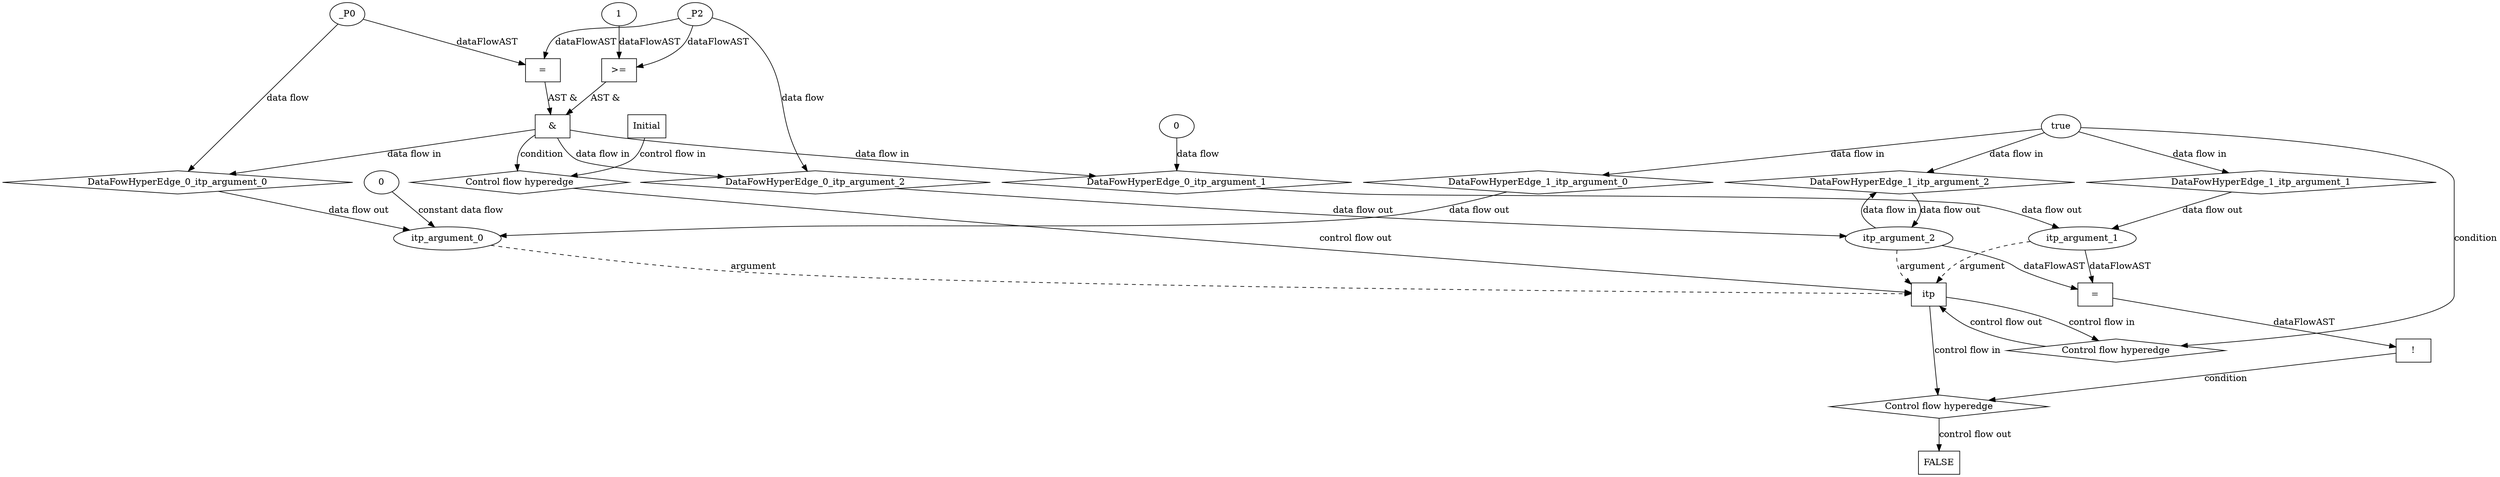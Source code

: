 digraph dag {
"itp" [label="itp" nodeName="itp" class=cfn  shape="rect"];
FALSE [label="FALSE" nodeName=FALSE class=cfn  shape="rect"];
Initial [label="Initial" nodeName=Initial class=cfn  shape="rect"];
ControlFowHyperEdge_0 [label="Control flow hyperedge" nodeName=ControlFowHyperEdge_0 class=controlFlowHyperEdge shape="diamond"];
"Initial" -> ControlFowHyperEdge_0 [label="control flow in"]
ControlFowHyperEdge_0 -> "itp" [label="control flow out"]
ControlFowHyperEdge_1 [label="Control flow hyperedge" nodeName=ControlFowHyperEdge_1 class=controlFlowHyperEdge shape="diamond"];
"itp" -> ControlFowHyperEdge_1 [label="control flow in"]
ControlFowHyperEdge_1 -> "itp" [label="control flow out"]
ControlFowHyperEdge_2 [label="Control flow hyperedge" nodeName=ControlFowHyperEdge_2 class=controlFlowHyperEdge shape="diamond"];
"itp" -> ControlFowHyperEdge_2 [label="control flow in"]
ControlFowHyperEdge_2 -> "FALSE" [label="control flow out"]
"itp_argument_0" [label="itp_argument_0" nodeName=argument0 class=argument  head="itp" shape="oval"];
"itp_argument_0" -> "itp"[label="argument" style="dashed"]
"itp_argument_1" [label="itp_argument_1" nodeName=argument1 class=argument  head="itp" shape="oval"];
"itp_argument_1" -> "itp"[label="argument" style="dashed"]
"itp_argument_2" [label="itp_argument_2" nodeName=argument2 class=argument  head="itp" shape="oval"];
"itp_argument_2" -> "itp"[label="argument" style="dashed"]

"xxxitp___Initial_0xxx_and" [label="&" nodeName="xxxitp___Initial_0xxx_and" class=Operator shape="rect"];
"xxxitp___Initial_0xxxguard_0_node_0" [label=">=" nodeName="xxxitp___Initial_0xxxguard_0_node_0" class=Operator  shape="rect"];
"xxxitp___Initial_0xxxguard_0_node_2" [label="1" nodeName="xxxitp___Initial_0xxxguard_0_node_2" class=Literal ];
"xxxitp___Initial_0xxxdataFlow2_node_0" -> "xxxitp___Initial_0xxxguard_0_node_0"[label="dataFlowAST"]
"xxxitp___Initial_0xxxguard_0_node_2" -> "xxxitp___Initial_0xxxguard_0_node_0"[label="dataFlowAST"]

"xxxitp___Initial_0xxxguard_0_node_0" -> "xxxitp___Initial_0xxx_and" [label="AST &"];
"xxxitp___Initial_0xxxguard1_node_0" [label="=" nodeName="xxxitp___Initial_0xxxguard1_node_0" class=Operator  shape="rect"];
"xxxitp___Initial_0xxxdataFlow_0_node_0" -> "xxxitp___Initial_0xxxguard1_node_0"[label="dataFlowAST"]
"xxxitp___Initial_0xxxdataFlow2_node_0" -> "xxxitp___Initial_0xxxguard1_node_0"[label="dataFlowAST"]

"xxxitp___Initial_0xxxguard1_node_0" -> "xxxitp___Initial_0xxx_and" [label="AST &"];
"xxxitp___Initial_0xxx_and" -> "ControlFowHyperEdge_0" [label="condition"];
"xxxitp___Initial_0xxxdataFlow_0_node_0" [label="_P0" nodeName="xxxitp___Initial_0xxxdataFlow_0_node_0" class=Constant ];

"xxxitp___Initial_0xxxdataFlow_0_node_0" -> "DataFowHyperEdge_0_itp_argument_0" [label="data flow"];
"xxxitp___Initial_0xxxdataFlow1_node_0" [label="0" nodeName="xxxitp___Initial_0xxxdataFlow1_node_0" class=Literal ];

"xxxitp___Initial_0xxxdataFlow1_node_0" -> "DataFowHyperEdge_0_itp_argument_1" [label="data flow"];
"xxxitp___Initial_0xxxdataFlow2_node_0" [label="_P2" nodeName="xxxitp___Initial_0xxxdataFlow2_node_0" class=Constant ];

"xxxitp___Initial_0xxxdataFlow2_node_0" -> "DataFowHyperEdge_0_itp_argument_2" [label="data flow"];
"xxxitp___itp_1xxxguard_0_node_0" [label="true" nodeName="xxxitp___itp_1xxxguard_0_node_0" class=BoolValue ];

"xxxitp___itp_1xxxguard_0_node_0" -> "ControlFowHyperEdge_1" [label="condition"];
"xxxFALSE___itp_2xxxguard_0_node_0" [label="!" nodeName="xxxFALSE___itp_2xxxguard_0_node_0" class=Operator shape="rect"];
"xxxFALSE___itp_2xxxguard_0_node_1" [label="=" nodeName="xxxFALSE___itp_2xxxguard_0_node_1" class=Operator  shape="rect"];
"xxxFALSE___itp_2xxxguard_0_node_1" -> "xxxFALSE___itp_2xxxguard_0_node_0"[label="dataFlowAST"]
"itp_argument_1" -> "xxxFALSE___itp_2xxxguard_0_node_1"[label="dataFlowAST"]
"itp_argument_2" -> "xxxFALSE___itp_2xxxguard_0_node_1"[label="dataFlowAST"]

"xxxFALSE___itp_2xxxguard_0_node_0" -> "ControlFowHyperEdge_2" [label="condition"];
"DataFowHyperEdge_0_itp_argument_0" [label="DataFowHyperEdge_0_itp_argument_0" nodeName="DataFowHyperEdge_0_itp_argument_0" class=DataFlowHyperedge shape="diamond"];
"DataFowHyperEdge_0_itp_argument_0" -> "itp_argument_0"[label="data flow out"]
"xxxitp___Initial_0xxx_and" -> "DataFowHyperEdge_0_itp_argument_0"[label="data flow in"]
"DataFowHyperEdge_0_itp_argument_1" [label="DataFowHyperEdge_0_itp_argument_1" nodeName="DataFowHyperEdge_0_itp_argument_1" class=DataFlowHyperedge shape="diamond"];
"DataFowHyperEdge_0_itp_argument_1" -> "itp_argument_1"[label="data flow out"]
"xxxitp___Initial_0xxx_and" -> "DataFowHyperEdge_0_itp_argument_1"[label="data flow in"]
"DataFowHyperEdge_0_itp_argument_2" [label="DataFowHyperEdge_0_itp_argument_2" nodeName="DataFowHyperEdge_0_itp_argument_2" class=DataFlowHyperedge shape="diamond"];
"DataFowHyperEdge_0_itp_argument_2" -> "itp_argument_2"[label="data flow out"]
"xxxitp___Initial_0xxx_and" -> "DataFowHyperEdge_0_itp_argument_2"[label="data flow in"]
"DataFowHyperEdge_1_itp_argument_0" [label="DataFowHyperEdge_1_itp_argument_0" nodeName="DataFowHyperEdge_1_itp_argument_0" class=DataFlowHyperedge shape="diamond"];
"DataFowHyperEdge_1_itp_argument_0" -> "itp_argument_0"[label="data flow out"]
"xxxitp___itp_1xxxguard_0_node_0" -> "DataFowHyperEdge_1_itp_argument_0"[label="data flow in"]
"DataFowHyperEdge_1_itp_argument_1" [label="DataFowHyperEdge_1_itp_argument_1" nodeName="DataFowHyperEdge_1_itp_argument_1" class=DataFlowHyperedge shape="diamond"];
"DataFowHyperEdge_1_itp_argument_1" -> "itp_argument_1"[label="data flow out"]
"xxxitp___itp_1xxxguard_0_node_0" -> "DataFowHyperEdge_1_itp_argument_1"[label="data flow in"]
"DataFowHyperEdge_1_itp_argument_2" [label="DataFowHyperEdge_1_itp_argument_2" nodeName="DataFowHyperEdge_1_itp_argument_2" class=DataFlowHyperedge shape="diamond"];
"DataFowHyperEdge_1_itp_argument_2" -> "itp_argument_2"[label="data flow out"]
"xxxitp___itp_1xxxguard_0_node_0" -> "DataFowHyperEdge_1_itp_argument_2"[label="data flow in"]
"xxxFALSE___itp_2xxxitp_argument_0_constant_0" [label="0" nodeName="xxxFALSE___itp_2xxxitp_argument_0_constant_0" class=Constant];
"xxxFALSE___itp_2xxxitp_argument_0_constant_0" -> "itp_argument_0" [label="constant data flow"];
"itp_argument_2" -> "DataFowHyperEdge_1_itp_argument_2"[label="data flow in"]




}

